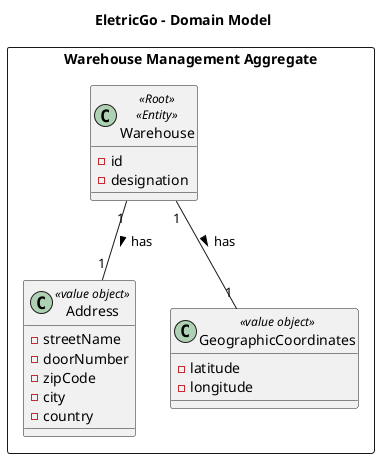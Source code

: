 @startuml
title
EletricGo - Domain Model
end title
package "Warehouse Management Aggregate" as wm <<Rectangle>> {
class Warehouse <<Root>> <<Entity>> {
- id
- designation
}


class Address <<value object>> {
- streetName
- doorNumber
- zipCode
- city
- country
}
class GeographicCoordinates <<value object>> {
- latitude
- longitude
}
}


Warehouse "1" -- "1" Address : has >
Warehouse "1" -- "1" GeographicCoordinates : has >


@enduml